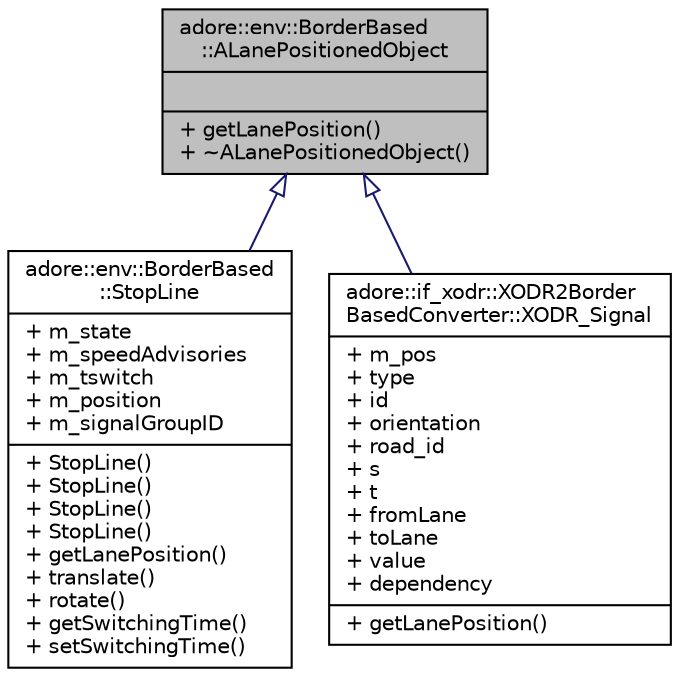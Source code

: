digraph "adore::env::BorderBased::ALanePositionedObject"
{
 // LATEX_PDF_SIZE
  edge [fontname="Helvetica",fontsize="10",labelfontname="Helvetica",labelfontsize="10"];
  node [fontname="Helvetica",fontsize="10",shape=record];
  Node1 [label="{adore::env::BorderBased\l::ALanePositionedObject\n||+ getLanePosition()\l+ ~ALanePositionedObject()\l}",height=0.2,width=0.4,color="black", fillcolor="grey75", style="filled", fontcolor="black",tooltip="Abstract class for Objects that are positioned by a connection to a certain lane."];
  Node1 -> Node2 [dir="back",color="midnightblue",fontsize="10",style="solid",arrowtail="onormal",fontname="Helvetica"];
  Node2 [label="{adore::env::BorderBased\l::StopLine\n|+ m_state\l+ m_speedAdvisories\l+ m_tswitch\l+ m_position\l+ m_signalGroupID\l|+ StopLine()\l+ StopLine()\l+ StopLine()\l+ StopLine()\l+ getLanePosition()\l+ translate()\l+ rotate()\l+ getSwitchingTime()\l+ setSwitchingTime()\l}",height=0.2,width=0.4,color="black", fillcolor="white", style="filled",URL="$classadore_1_1env_1_1BorderBased_1_1StopLine.html",tooltip="This class provide information about stoplines."];
  Node1 -> Node3 [dir="back",color="midnightblue",fontsize="10",style="solid",arrowtail="onormal",fontname="Helvetica"];
  Node3 [label="{adore::if_xodr::XODR2Border\lBasedConverter::XODR_Signal\n|+ m_pos\l+ type\l+ id\l+ orientation\l+ road_id\l+ s\l+ t\l+ fromLane\l+ toLane\l+ value\l+ dependency\l|+ getLanePosition()\l}",height=0.2,width=0.4,color="black", fillcolor="white", style="filled",URL="$classadore_1_1if__xodr_1_1XODR2BorderBasedConverter_1_1XODR__Signal.html",tooltip="internal signal representation for conversion"];
}
